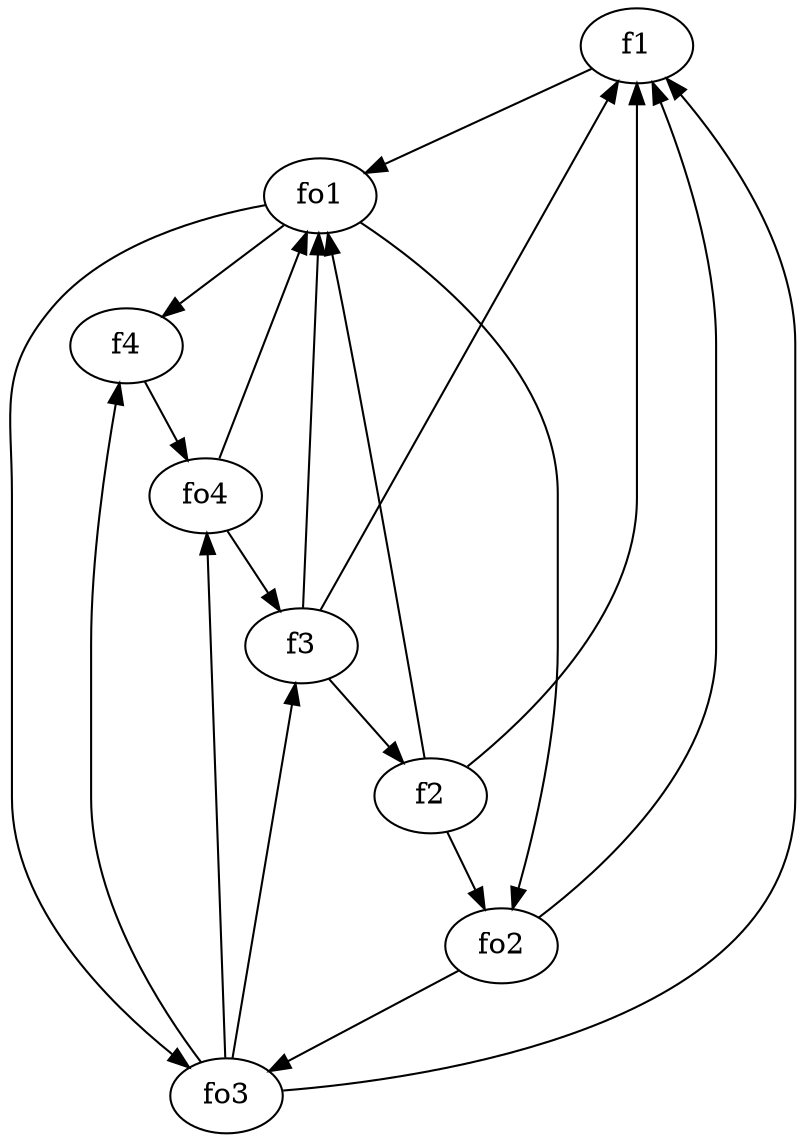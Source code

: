 strict digraph  {
f1;
f2;
f3;
f4;
fo1;
fo2;
fo3;
fo4;
f1 -> fo1  [weight=2];
f2 -> f1  [weight=2];
f2 -> fo2  [weight=2];
f2 -> fo1  [weight=2];
f3 -> fo1  [weight=2];
f3 -> f1  [weight=2];
f3 -> f2  [weight=2];
f4 -> fo4  [weight=2];
fo1 -> fo3  [weight=2];
fo1 -> f4  [weight=2];
fo1 -> fo2  [weight=2];
fo2 -> fo3  [weight=2];
fo2 -> f1  [weight=2];
fo3 -> fo4  [weight=2];
fo3 -> f3  [weight=2];
fo3 -> f1  [weight=2];
fo3 -> f4  [weight=2];
fo4 -> f3  [weight=2];
fo4 -> fo1  [weight=2];
}

